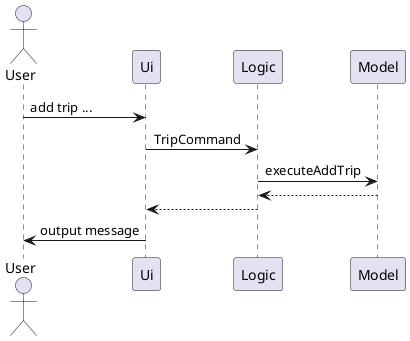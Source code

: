 @startuml
actor User as User
User -> Ui: add trip ...
Ui -> Logic: TripCommand
Logic -> Model: executeAddTrip
Model --> Logic:
Logic --> Ui
Ui -> User: output message
@enduml